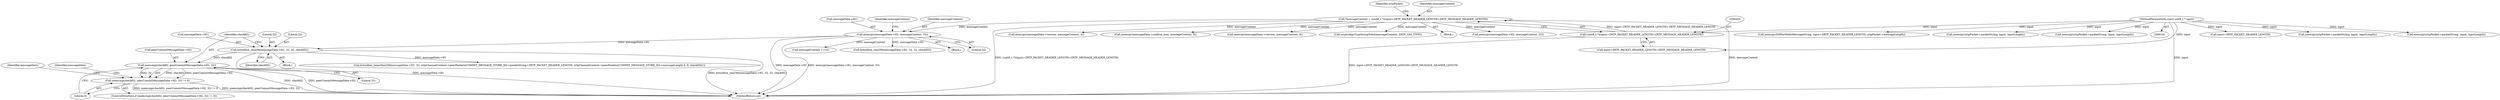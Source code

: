 digraph "0_bzrtp_bbb1e6e2f467ee4bd7b9a8c800e4f07343d7d99b@API" {
"1000997" [label="(Call,memcmp(checkH2, peerCommitMessageData->H2, 32))"];
"1000988" [label="(Call,bctoolbox_sha256(messageData->H1, 32, 32, checkH2))"];
"1000945" [label="(Call,memcpy(messageData->H1, messageContent, 32))"];
"1000200" [label="(Call,*messageContent = (uint8_t *)(input+ZRTP_PACKET_HEADER_LENGTH+ZRTP_MESSAGE_HEADER_LENGTH))"];
"1000202" [label="(Call,(uint8_t *)(input+ZRTP_PACKET_HEADER_LENGTH+ZRTP_MESSAGE_HEADER_LENGTH))"];
"1000194" [label="(MethodParameterIn,const uint8_t * input)"];
"1000996" [label="(Call,memcmp(checkH2, peerCommitMessageData->H2, 32) != 0)"];
"1000994" [label="(Identifier,checkH2)"];
"1001006" [label="(Identifier,messageData)"];
"1000211" [label="(Identifier,zrtpPacket)"];
"1000200" [label="(Call,*messageContent = (uint8_t *)(input+ZRTP_PACKET_HEADER_LENGTH+ZRTP_MESSAGE_HEADER_LENGTH))"];
"1000945" [label="(Call,memcpy(messageData->H1, messageContent, 32))"];
"1001003" [label="(Literal,0)"];
"1000946" [label="(Call,messageData->H1)"];
"1000202" [label="(Call,(uint8_t *)(input+ZRTP_PACKET_HEADER_LENGTH+ZRTP_MESSAGE_HEADER_LENGTH))"];
"1001080" [label="(Call,input+ZRTP_PACKET_HEADER_LENGTH)"];
"1000891" [label="(Call,memcpy(zrtpPacket->packetString, input, inputLength))"];
"1000960" [label="(Block,)"];
"1000988" [label="(Call,bctoolbox_sha256(messageData->H1, 32, 32, checkH2))"];
"1000952" [label="(Identifier,messageContent)"];
"1000201" [label="(Identifier,messageContent)"];
"1000951" [label="(Call,messageContent +=32)"];
"1000224" [label="(Call,memcpy(messageData->version, messageContent, 4))"];
"1000949" [label="(Identifier,messageContent)"];
"1001153" [label="(Call,bctoolbox_sha256(messageData->H1, 32, 32, checkH2))"];
"1001009" [label="(Call,bctoolbox_hmacSha256(messageData->H1, 32, zrtpChannelContext->peerPackets[COMMIT_MESSAGE_STORE_ID]->packetString+ZRTP_PACKET_HEADER_LENGTH, zrtpChannelContext->peerPackets[COMMIT_MESSAGE_STORE_ID]->messageLength-8, 8, checkMAC))"];
"1000999" [label="(Call,peerCommitMessageData->H2)"];
"1000989" [label="(Call,messageData->H1)"];
"1000998" [label="(Identifier,checkH2)"];
"1000588" [label="(Call,memcpy(zrtpPacket->packetString, input, inputLength))"];
"1000996" [label="(Call,memcmp(checkH2, peerCommitMessageData->H2, 32) != 0)"];
"1001011" [label="(Identifier,messageData)"];
"1000992" [label="(Literal,32)"];
"1000900" [label="(Block,)"];
"1001078" [label="(Call,memcpy(DHPartHelloMessageString, input+ZRTP_PACKET_HEADER_LENGTH, zrtpPacket->messageLength))"];
"1000993" [label="(Literal,32)"];
"1000995" [label="(ControlStructure,if (memcmp(checkH2, peerCommitMessageData->H2, 32) != 0))"];
"1000997" [label="(Call,memcmp(checkH2, peerCommitMessageData->H2, 32))"];
"1001002" [label="(Literal,32)"];
"1001379" [label="(Call,memcpy(messageData->confirm_mac, messageContent, 8))"];
"1001941" [label="(Call,memcpy(messageData->version, messageContent, 4))"];
"1000812" [label="(Call,cryptoAlgoTypeStringToInt(messageContent, ZRTP_SAS_TYPE))"];
"1000204" [label="(Call,input+ZRTP_PACKET_HEADER_LENGTH+ZRTP_MESSAGE_HEADER_LENGTH)"];
"1000950" [label="(Literal,32)"];
"1001915" [label="(Call,memcpy(zrtpPacket->packetString, input, inputLength))"];
"1001966" [label="(MethodReturn,int)"];
"1000197" [label="(Block,)"];
"1000624" [label="(Call,memcpy(messageData->H2, messageContent, 32))"];
"1001285" [label="(Call,memcpy(zrtpPacket->packetString, input, inputLength))"];
"1000194" [label="(MethodParameterIn,const uint8_t * input)"];
"1000997" -> "1000996"  [label="AST: "];
"1000997" -> "1001002"  [label="CFG: "];
"1000998" -> "1000997"  [label="AST: "];
"1000999" -> "1000997"  [label="AST: "];
"1001002" -> "1000997"  [label="AST: "];
"1001003" -> "1000997"  [label="CFG: "];
"1000997" -> "1001966"  [label="DDG: checkH2"];
"1000997" -> "1001966"  [label="DDG: peerCommitMessageData->H2"];
"1000997" -> "1000996"  [label="DDG: checkH2"];
"1000997" -> "1000996"  [label="DDG: peerCommitMessageData->H2"];
"1000997" -> "1000996"  [label="DDG: 32"];
"1000988" -> "1000997"  [label="DDG: checkH2"];
"1000988" -> "1000960"  [label="AST: "];
"1000988" -> "1000994"  [label="CFG: "];
"1000989" -> "1000988"  [label="AST: "];
"1000992" -> "1000988"  [label="AST: "];
"1000993" -> "1000988"  [label="AST: "];
"1000994" -> "1000988"  [label="AST: "];
"1000998" -> "1000988"  [label="CFG: "];
"1000988" -> "1001966"  [label="DDG: bctoolbox_sha256(messageData->H1, 32, 32, checkH2)"];
"1000988" -> "1001966"  [label="DDG: messageData->H1"];
"1000945" -> "1000988"  [label="DDG: messageData->H1"];
"1000988" -> "1001009"  [label="DDG: messageData->H1"];
"1000945" -> "1000900"  [label="AST: "];
"1000945" -> "1000950"  [label="CFG: "];
"1000946" -> "1000945"  [label="AST: "];
"1000949" -> "1000945"  [label="AST: "];
"1000950" -> "1000945"  [label="AST: "];
"1000952" -> "1000945"  [label="CFG: "];
"1000945" -> "1001966"  [label="DDG: messageData->H1"];
"1000945" -> "1001966"  [label="DDG: memcpy(messageData->H1, messageContent, 32)"];
"1000200" -> "1000945"  [label="DDG: messageContent"];
"1000945" -> "1000951"  [label="DDG: messageContent"];
"1000945" -> "1001153"  [label="DDG: messageData->H1"];
"1000200" -> "1000197"  [label="AST: "];
"1000200" -> "1000202"  [label="CFG: "];
"1000201" -> "1000200"  [label="AST: "];
"1000202" -> "1000200"  [label="AST: "];
"1000211" -> "1000200"  [label="CFG: "];
"1000200" -> "1001966"  [label="DDG: messageContent"];
"1000200" -> "1001966"  [label="DDG: (uint8_t *)(input+ZRTP_PACKET_HEADER_LENGTH+ZRTP_MESSAGE_HEADER_LENGTH)"];
"1000202" -> "1000200"  [label="DDG: input+ZRTP_PACKET_HEADER_LENGTH+ZRTP_MESSAGE_HEADER_LENGTH"];
"1000200" -> "1000224"  [label="DDG: messageContent"];
"1000200" -> "1000624"  [label="DDG: messageContent"];
"1000200" -> "1000812"  [label="DDG: messageContent"];
"1000200" -> "1001379"  [label="DDG: messageContent"];
"1000200" -> "1001941"  [label="DDG: messageContent"];
"1000202" -> "1000204"  [label="CFG: "];
"1000203" -> "1000202"  [label="AST: "];
"1000204" -> "1000202"  [label="AST: "];
"1000202" -> "1001966"  [label="DDG: input+ZRTP_PACKET_HEADER_LENGTH+ZRTP_MESSAGE_HEADER_LENGTH"];
"1000194" -> "1000202"  [label="DDG: input"];
"1000194" -> "1000191"  [label="AST: "];
"1000194" -> "1001966"  [label="DDG: input"];
"1000194" -> "1000204"  [label="DDG: input"];
"1000194" -> "1000588"  [label="DDG: input"];
"1000194" -> "1000891"  [label="DDG: input"];
"1000194" -> "1001078"  [label="DDG: input"];
"1000194" -> "1001080"  [label="DDG: input"];
"1000194" -> "1001285"  [label="DDG: input"];
"1000194" -> "1001915"  [label="DDG: input"];
"1000996" -> "1000995"  [label="AST: "];
"1000996" -> "1001003"  [label="CFG: "];
"1001003" -> "1000996"  [label="AST: "];
"1001006" -> "1000996"  [label="CFG: "];
"1001011" -> "1000996"  [label="CFG: "];
"1000996" -> "1001966"  [label="DDG: memcmp(checkH2, peerCommitMessageData->H2, 32) != 0"];
"1000996" -> "1001966"  [label="DDG: memcmp(checkH2, peerCommitMessageData->H2, 32)"];
}
